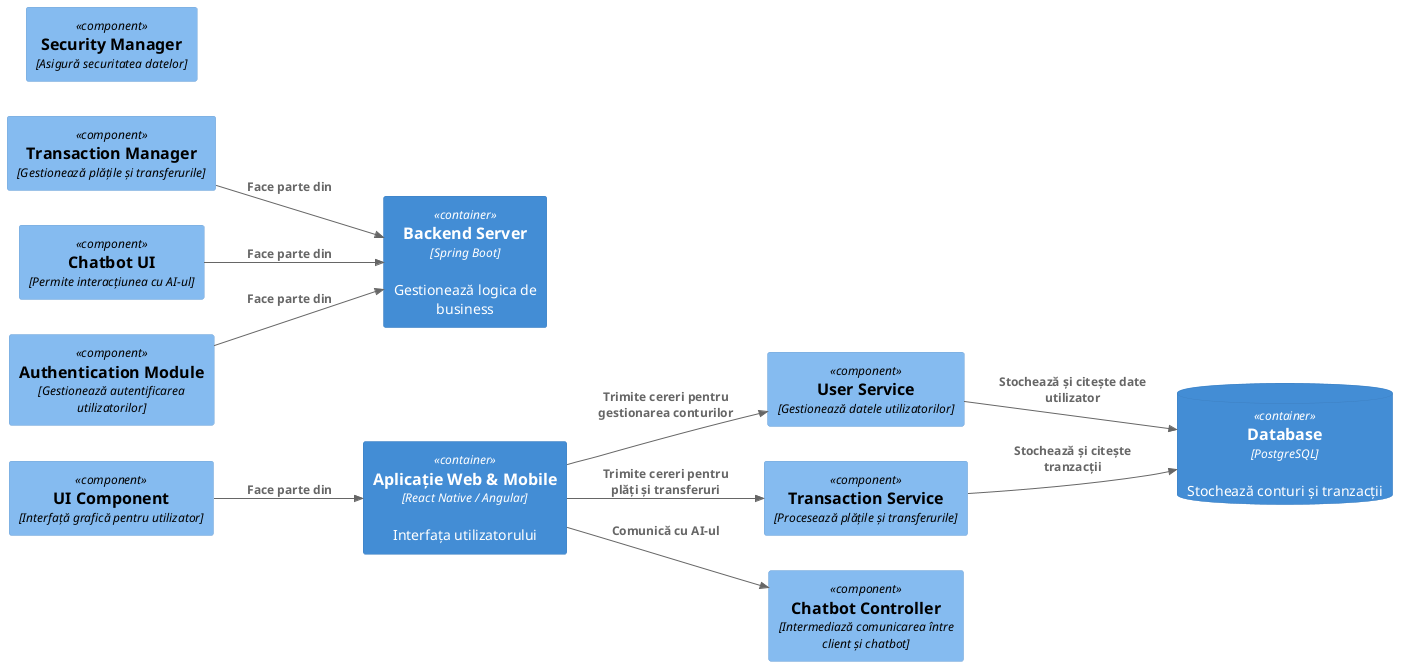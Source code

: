 @startuml
!include <C4/C4_Component>

LAYOUT_LANDSCAPE()

Container(web_mobile, "Aplicație Web & Mobile", "React Native / Angular", "Interfața utilizatorului")
Container(backend, "Backend Server", "Spring Boot", "Gestionează logica de business")
ContainerDb(db, "Database", "PostgreSQL", "Stochează conturi și tranzacții")

Component(web_ui, "UI Component", "Interfață grafică pentru utilizator")
Component(transaction_manager, "Transaction Manager", "Gestionează plățile și transferurile")
Component(chatbot_ui, "Chatbot UI", "Permite interacțiunea cu AI-ul")
Component(auth_module, "Authentication Module", "Gestionează autentificarea utilizatorilor")

Component(user_service, "User Service", "Gestionează datele utilizatorilor")
Component(transaction_service, "Transaction Service", "Procesează plățile și transferurile")
Component(security_manager, "Security Manager", "Asigură securitatea datelor")
Component(chatbot_controller, "Chatbot Controller", "Intermediază comunicarea între client și chatbot")

Rel(web_ui, web_mobile, "Face parte din")
Rel(transaction_manager, backend, "Face parte din")
Rel(chatbot_ui, backend, "Face parte din")
Rel(auth_module, backend, "Face parte din")

Rel(web_mobile, user_service, "Trimite cereri pentru gestionarea conturilor")
Rel(web_mobile, transaction_service, "Trimite cereri pentru plăți și transferuri")
Rel(web_mobile, chatbot_controller, "Comunică cu AI-ul")

Rel(user_service, db, "Stochează și citește date utilizator")
Rel(transaction_service, db, "Stochează și citește tranzacții")

@enduml
